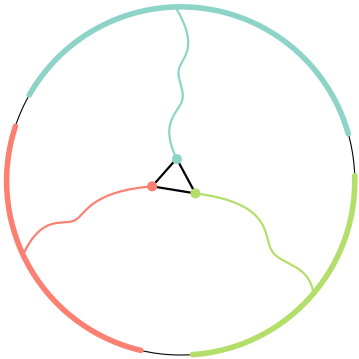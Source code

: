 <?xml version="1.0"?>
<!DOCTYPE ipe SYSTEM "ipe.dtd">
<ipe version="70218" creator="Ipe 7.2.24">
<info created="D:20220307160746" modified="D:20220307161421"/>
<ipestyle name="basic">
<symbol name="arrow/arc(spx)">
<path stroke="sym-stroke" fill="sym-stroke" pen="sym-pen">
0 0 m
-1 0.333 l
-1 -0.333 l
h
</path>
</symbol>
<symbol name="arrow/farc(spx)">
<path stroke="sym-stroke" fill="white" pen="sym-pen">
0 0 m
-1 0.333 l
-1 -0.333 l
h
</path>
</symbol>
<symbol name="arrow/ptarc(spx)">
<path stroke="sym-stroke" fill="sym-stroke" pen="sym-pen">
0 0 m
-1 0.333 l
-0.8 0 l
-1 -0.333 l
h
</path>
</symbol>
<symbol name="arrow/fptarc(spx)">
<path stroke="sym-stroke" fill="white" pen="sym-pen">
0 0 m
-1 0.333 l
-0.8 0 l
-1 -0.333 l
h
</path>
</symbol>
<symbol name="mark/circle(sx)" transformations="translations">
<path fill="sym-stroke">
0.6 0 0 0.6 0 0 e
0.4 0 0 0.4 0 0 e
</path>
</symbol>
<symbol name="mark/disk(sx)" transformations="translations">
<path fill="sym-stroke">
0.6 0 0 0.6 0 0 e
</path>
</symbol>
<symbol name="mark/fdisk(sfx)" transformations="translations">
<group>
<path fill="sym-fill">
0.5 0 0 0.5 0 0 e
</path>
<path fill="sym-stroke" fillrule="eofill">
0.6 0 0 0.6 0 0 e
0.4 0 0 0.4 0 0 e
</path>
</group>
</symbol>
<symbol name="mark/box(sx)" transformations="translations">
<path fill="sym-stroke" fillrule="eofill">
-0.6 -0.6 m
0.6 -0.6 l
0.6 0.6 l
-0.6 0.6 l
h
-0.4 -0.4 m
0.4 -0.4 l
0.4 0.4 l
-0.4 0.4 l
h
</path>
</symbol>
<symbol name="mark/square(sx)" transformations="translations">
<path fill="sym-stroke">
-0.6 -0.6 m
0.6 -0.6 l
0.6 0.6 l
-0.6 0.6 l
h
</path>
</symbol>
<symbol name="mark/fsquare(sfx)" transformations="translations">
<group>
<path fill="sym-fill">
-0.5 -0.5 m
0.5 -0.5 l
0.5 0.5 l
-0.5 0.5 l
h
</path>
<path fill="sym-stroke" fillrule="eofill">
-0.6 -0.6 m
0.6 -0.6 l
0.6 0.6 l
-0.6 0.6 l
h
-0.4 -0.4 m
0.4 -0.4 l
0.4 0.4 l
-0.4 0.4 l
h
</path>
</group>
</symbol>
<symbol name="mark/cross(sx)" transformations="translations">
<group>
<path fill="sym-stroke">
-0.43 -0.57 m
0.57 0.43 l
0.43 0.57 l
-0.57 -0.43 l
h
</path>
<path fill="sym-stroke">
-0.43 0.57 m
0.57 -0.43 l
0.43 -0.57 l
-0.57 0.43 l
h
</path>
</group>
</symbol>
<symbol name="arrow/fnormal(spx)">
<path stroke="sym-stroke" fill="white" pen="sym-pen">
0 0 m
-1 0.333 l
-1 -0.333 l
h
</path>
</symbol>
<symbol name="arrow/pointed(spx)">
<path stroke="sym-stroke" fill="sym-stroke" pen="sym-pen">
0 0 m
-1 0.333 l
-0.8 0 l
-1 -0.333 l
h
</path>
</symbol>
<symbol name="arrow/fpointed(spx)">
<path stroke="sym-stroke" fill="white" pen="sym-pen">
0 0 m
-1 0.333 l
-0.8 0 l
-1 -0.333 l
h
</path>
</symbol>
<symbol name="arrow/linear(spx)">
<path stroke="sym-stroke" pen="sym-pen">
-1 0.333 m
0 0 l
-1 -0.333 l
</path>
</symbol>
<symbol name="arrow/fdouble(spx)">
<path stroke="sym-stroke" fill="white" pen="sym-pen">
0 0 m
-1 0.333 l
-1 -0.333 l
h
-1 0 m
-2 0.333 l
-2 -0.333 l
h
</path>
</symbol>
<symbol name="arrow/double(spx)">
<path stroke="sym-stroke" fill="sym-stroke" pen="sym-pen">
0 0 m
-1 0.333 l
-1 -0.333 l
h
-1 0 m
-2 0.333 l
-2 -0.333 l
h
</path>
</symbol>
<symbol name="arrow/mid-normal(spx)">
<path stroke="sym-stroke" fill="sym-stroke" pen="sym-pen">
0.5 0 m
-0.5 0.333 l
-0.5 -0.333 l
h
</path>
</symbol>
<symbol name="arrow/mid-fnormal(spx)">
<path stroke="sym-stroke" fill="white" pen="sym-pen">
0.5 0 m
-0.5 0.333 l
-0.5 -0.333 l
h
</path>
</symbol>
<symbol name="arrow/mid-pointed(spx)">
<path stroke="sym-stroke" fill="sym-stroke" pen="sym-pen">
0.5 0 m
-0.5 0.333 l
-0.3 0 l
-0.5 -0.333 l
h
</path>
</symbol>
<symbol name="arrow/mid-fpointed(spx)">
<path stroke="sym-stroke" fill="white" pen="sym-pen">
0.5 0 m
-0.5 0.333 l
-0.3 0 l
-0.5 -0.333 l
h
</path>
</symbol>
<symbol name="arrow/mid-double(spx)">
<path stroke="sym-stroke" fill="sym-stroke" pen="sym-pen">
1 0 m
0 0.333 l
0 -0.333 l
h
0 0 m
-1 0.333 l
-1 -0.333 l
h
</path>
</symbol>
<symbol name="arrow/mid-fdouble(spx)">
<path stroke="sym-stroke" fill="white" pen="sym-pen">
1 0 m
0 0.333 l
0 -0.333 l
h
0 0 m
-1 0.333 l
-1 -0.333 l
h
</path>
</symbol>
<anglesize name="22.5 deg" value="22.5"/>
<anglesize name="30 deg" value="30"/>
<anglesize name="45 deg" value="45"/>
<anglesize name="60 deg" value="60"/>
<anglesize name="90 deg" value="90"/>
<arrowsize name="large" value="10"/>
<arrowsize name="small" value="5"/>
<arrowsize name="tiny" value="3"/>
<color name="blue" value="0 0 1"/>
<color name="brown" value="0.647 0.165 0.165"/>
<color name="darkblue" value="0 0 0.545"/>
<color name="darkcyan" value="0 0.545 0.545"/>
<color name="darkgray" value="0.663"/>
<color name="darkgreen" value="0 0.392 0"/>
<color name="darkmagenta" value="0.545 0 0.545"/>
<color name="darkorange" value="1 0.549 0"/>
<color name="darkred" value="0.545 0 0"/>
<color name="gold" value="1 0.843 0"/>
<color name="gray" value="0.745"/>
<color name="green" value="0 1 0"/>
<color name="lightblue" value="0.678 0.847 0.902"/>
<color name="lightcyan" value="0.878 1 1"/>
<color name="lightgray" value="0.827"/>
<color name="lightgreen" value="0.565 0.933 0.565"/>
<color name="lightyellow" value="1 1 0.878"/>
<color name="navy" value="0 0 0.502"/>
<color name="orange" value="1 0.647 0"/>
<color name="pink" value="1 0.753 0.796"/>
<color name="purple" value="0.627 0.125 0.941"/>
<color name="red" value="1 0 0"/>
<color name="seagreen" value="0.18 0.545 0.341"/>
<color name="turquoise" value="0.251 0.878 0.816"/>
<color name="violet" value="0.933 0.51 0.933"/>
<color name="yellow" value="1 1 0"/>
<dashstyle name="dash dot dotted" value="[4 2 1 2 1 2] 0"/>
<dashstyle name="dash dotted" value="[4 2 1 2] 0"/>
<dashstyle name="dashed" value="[4] 0"/>
<dashstyle name="dotted" value="[1 3] 0"/>
<gridsize name="10 pts (~3.5 mm)" value="10"/>
<gridsize name="14 pts (~5 mm)" value="14"/>
<gridsize name="16 pts (~6 mm)" value="16"/>
<gridsize name="20 pts (~7 mm)" value="20"/>
<gridsize name="28 pts (~10 mm)" value="28"/>
<gridsize name="32 pts (~12 mm)" value="32"/>
<gridsize name="4 pts" value="4"/>
<gridsize name="56 pts (~20 mm)" value="56"/>
<gridsize name="8 pts (~3 mm)" value="8"/>
<opacity name="10%" value="0.1"/>
<opacity name="30%" value="0.3"/>
<opacity name="50%" value="0.5"/>
<opacity name="75%" value="0.75"/>
<pen name="fat" value="1.2"/>
<pen name="heavier" value="0.8"/>
<pen name="ultrafat" value="2"/>
<symbolsize name="large" value="5"/>
<symbolsize name="small" value="2"/>
<symbolsize name="tiny" value="1.1"/>
<textsize name="Huge" value="\Huge"/>
<textsize name="LARGE" value="\LARGE"/>
<textsize name="Large" value="\Large"/>
<textsize name="footnote" value="\footnotesize"/>
<textsize name="huge" value="\huge"/>
<textsize name="large" value="\large"/>
<textsize name="small" value="\small"/>
<textsize name="tiny" value="\tiny"/>
<textstyle name="center" begin="\begin{center}" end="\end{center}"/>
<textstyle name="item" begin="\begin{itemize}\item{}" end="\end{itemize}"/>
<textstyle name="itemize" begin="\begin{itemize}" end="\end{itemize}"/>
<tiling name="falling" angle="-60" step="4" width="1"/>
<tiling name="rising" angle="30" step="4" width="1"/>
</ipestyle>
<ipestyle name="brew">
<color name="aliceblue" value="0.941 0.973 1"/>
<color name="brew1" value="0.552 0.827 0.78"/>
<color name="brew2" value="1 1 0.701"/>
<color name="brew3" value="0.745 0.729 0.854"/>
<color name="brew4" value="0.984 0.501 0.447"/>
<color name="brew5" value="0.501 0.694 0.827"/>
<color name="brew6" value="0.992 0.705 0.384"/>
<color name="brew7" value="0.701 0.87 0.411"/>
<color name="brew8" value="0.988 0.803 0.898"/>
</ipestyle>
<page>
<layer name="alpha"/>
<layer name="beta"/>
<view layers="alpha" active="alpha"/>
<view layers="alpha beta" active="beta"/>
<path layer="beta" matrix="0.7 0 0 0.7 77.2892 172.81" stroke="black" pen="heavier" cap="1">
168.273 570.43 m
210.13 570.565
197.775 509.448 c
</path>
<path matrix="0.7 0 0 0.7 77.2892 172.81" stroke="black" pen="heavier" cap="1">
203.793 556.152 m
212.608 527.044
197.775 509.448 c
</path>
<path matrix="0.7 0 0 0.7 77.2892 172.81" stroke="black" pen="heavier" cap="1">
191.17 553.823 m
196.611 535.669
197.775 509.448 c
</path>
<path matrix="0.7 0 0 0.7 77.2892 172.81" stroke="black" pen="heavier" cap="1">
168.273 570.43 m
197.866 576.288
203.793 556.152 c
</path>
<path matrix="0.7 0 0 0.7 77.2892 172.81" stroke="black" pen="heavier" cap="1">
168.273 570.43 m
185.946 565.467
191.17 553.823 c
</path>
<path matrix="0.7 0 0 0.7 77.2892 172.81" stroke="black" pen="heavier" cap="1">
266.4 600.127 m
291.493 579.268
269.223 548.843 c
</path>
<path matrix="0.7 0 0 0.7 77.2892 172.81" stroke="black" pen="heavier" cap="1">
272.713 568.442 m
269.223 548.843 l
283.559 565.59 l
</path>
<path matrix="0.7 0 0 0.7 77.2892 172.81" stroke="black" pen="heavier" cap="1">
266.4 600.127 m
276.438 581.15
272.713 568.442 c
</path>
<path matrix="0.7 0 0 0.7 77.2892 172.81" stroke="black" pen="heavier" cap="1">
266.4 600.127 m
296.355 586.169
283.559 565.59 c
</path>
<path matrix="0.7 0 0 0.7 77.2892 172.81" stroke="black" pen="heavier" cap="1">
193.424 638.433 m
251.849 603.119 l
h
</path>
<path matrix="0.7 0 0 0.7 77.2892 172.81" stroke="black" pen="heavier" cap="1">
256.531 613.759 m
193.424 638.433 l
h
</path>
<path matrix="0.7 0 0 0.7 77.2892 172.81" stroke="black" pen="heavier" cap="1">
251.849 603.119 m
266.4 600.127 l
</path>
<path matrix="0.7 0 0 0.7 77.2892 172.81" stroke="black" pen="heavier" cap="1">
266.4 600.127 m
256.531 613.759 l
</path>
<path matrix="0.7 0 0 0.7 77.2892 172.81" stroke="black" pen="heavier" cap="1">
266.4 600.127 m
247.96 613.561
193.424 638.433 c
</path>
<path layer="alpha" matrix="0.7 0 0 0.7 77.2892 172.81" stroke="brew4" pen="heavier" cap="1">
242.94 573.253 m
210.13 570.565
207.627 546.374
186.495 559.443
176.538 538.083 c
</path>
<path matrix="0.7 0 0 0.7 77.2892 172.81" stroke="brew1" pen="heavier" cap="1">
255.682 587.272 m
246.462 605.507
265.555 616.537
249.891 634.518
267.409 644.991
254.872 665.525 c
</path>
<path matrix="0.7 0 0 0.7 77.2892 172.81" stroke="black">
89.5337 0 0 89.5337 257.631 576.033 e
</path>
<path matrix="0.7 0 0 0.7 77.2892 172.81" stroke="brew1" pen="ultrafat" cap="1">
343.793 600.373 m
89.5337 0 0 89.5337 257.631 576.033 179.77 620.238 a
</path>
<path matrix="0.7 0 0 0.7 77.2892 172.81" stroke="brew4" pen="ultrafat" cap="1">
172.631 604.165 m
89.5337 0 0 89.5337 257.631 576.033 237.08 488.89 a
</path>
<path matrix="0.7 0 0 0.7 77.2892 172.81" stroke="brew7" pen="ultrafat" cap="1">
263.713 486.707 m
89.5337 0 0 89.5337 257.631 576.033 347.123 578.744 a
</path>
<path matrix="0.7 0 0 0.7 77.2892 172.81" stroke="black" pen="heavier" cap="1">
255.545 587.526 m
242.94 573.253 l
265.185 569.638 l
h
</path>
<use matrix="0.7 0 0 0.7 77.2892 172.81" name="mark/disk(sx)" pos="255.682 587.272" size="normal" stroke="brew1"/>
<use matrix="0.7 0 0 0.7 77.2892 172.81" name="mark/disk(sx)" pos="242.94 573.253" size="normal" stroke="brew4"/>
<use matrix="0.7 0 0 0.7 77.2892 172.81" name="mark/disk(sx)" pos="265.185 569.638" size="normal" stroke="brew7"/>
<use layer="beta" matrix="0.7 0 0 0.7 77.2892 172.81" name="mark/disk(sx)" pos="256.531 613.759" size="normal" stroke="brew1"/>
<use matrix="0.7 0 0 0.7 77.2892 172.81" name="mark/disk(sx)" pos="251.849 603.119" size="normal" stroke="brew1"/>
<use matrix="0.7 0 0 0.7 77.2892 172.81" name="mark/disk(sx)" pos="193.424 638.433" size="normal" stroke="brew1"/>
<use matrix="0.7 0 0 0.7 77.2892 172.81" name="mark/disk(sx)" pos="282.868 543.824" size="normal" stroke="black"/>
<use matrix="0.7 0 0 0.7 77.2892 172.81" name="mark/disk(sx)" pos="305.608 577.7" size="normal" stroke="black"/>
<path matrix="0.7 0 0 0.7 77.2892 172.81" stroke="black" pen="heavier" cap="1">
283.559 565.59 m
282.868 543.824 l
</path>
<path matrix="0.7 0 0 0.7 77.2892 172.81" stroke="black" pen="heavier" cap="1">
282.868 543.824 m
294.76 559.541 l
</path>
<path matrix="0.7 0 0 0.7 77.2892 172.81" stroke="black" pen="heavier" cap="1">
282.868 543.824 m
301.482 549.259 l
</path>
<path matrix="0.7 0 0 0.7 77.2892 172.81" stroke="black" pen="heavier" cap="1">
301.482 549.259 m
305.608 577.7 l
</path>
<path matrix="0.7 0 0 0.7 77.2892 172.81" stroke="black" pen="heavier" cap="1">
305.608 577.7 m
294.76 559.541 l
</path>
<path matrix="0.7 0 0 0.7 77.2892 172.81" stroke="black" pen="heavier" cap="1">
283.559 565.59 m
305.608 577.7 l
</path>
<path matrix="0.7 0 0 0.7 77.2892 172.81" stroke="black" pen="heavier" cap="1">
282.868 543.824 m
283.559 565.59
305.608 577.7 c
</path>
<path matrix="0.7 0 0 0.7 77.2892 172.81" stroke="black" pen="heavier" cap="1">
282.868 543.824 m
301.482 549.259
305.608 577.7 c
</path>
<use matrix="0.7 0 0 0.7 77.2892 172.81" name="mark/disk(sx)" pos="266.4 600.127" size="normal" stroke="black"/>
<path layer="alpha" matrix="0.7 0 0 0.7 77.2892 172.81" stroke="brew7" pen="heavier" cap="1">
265.185 569.638 m
305.502 564.448
294.288 531.267
323.761 533.676
325.89 518.094 c
</path>
<use layer="beta" matrix="0.7 0 0 0.7 77.2892 172.81" name="mark/disk(sx)" pos="283.559 565.59" size="normal" stroke="brew7"/>
<use matrix="0.7 0 0 0.7 77.2892 172.81" name="mark/disk(sx)" pos="294.76 559.541" size="normal" stroke="brew7"/>
<use matrix="0.7 0 0 0.7 77.2892 172.81" name="mark/disk(sx)" pos="301.482 549.259" size="normal" stroke="brew7"/>
<use matrix="0.7 0 0 0.7 77.2892 172.81" name="mark/disk(sx)" pos="272.713 568.442" size="normal" stroke="brew7"/>
<use matrix="0.7 0 0 0.7 77.2892 172.81" name="mark/disk(sx)" pos="269.223 548.843" size="normal" stroke="black"/>
<use matrix="0.7 0 0 0.7 77.2892 172.81" name="mark/disk(sx)" pos="168.273 570.43" size="normal" stroke="brew4"/>
<use matrix="0.7 0 0 0.7 77.2892 172.81" name="mark/disk(sx)" pos="197.775 509.448" size="normal" stroke="brew4"/>
<use matrix="0.7 0 0 0.7 77.2892 172.81" name="mark/disk(sx)" pos="191.17 553.823" size="normal" stroke="brew4"/>
<use matrix="0.7 0 0 0.7 77.2892 172.81" name="mark/disk(sx)" pos="203.793 556.152" size="normal" stroke="brew4"/>
<use name="mark/disk(sx)" pos="255.7 638.677" size="normal" stroke="brew1"/>
<use name="mark/disk(sx)" pos="200.866 549.468" size="normal" stroke="brew4"/>
<use name="mark/disk(sx)" pos="305.412 535.476" size="normal" stroke="brew7"/>
</page>
</ipe>
